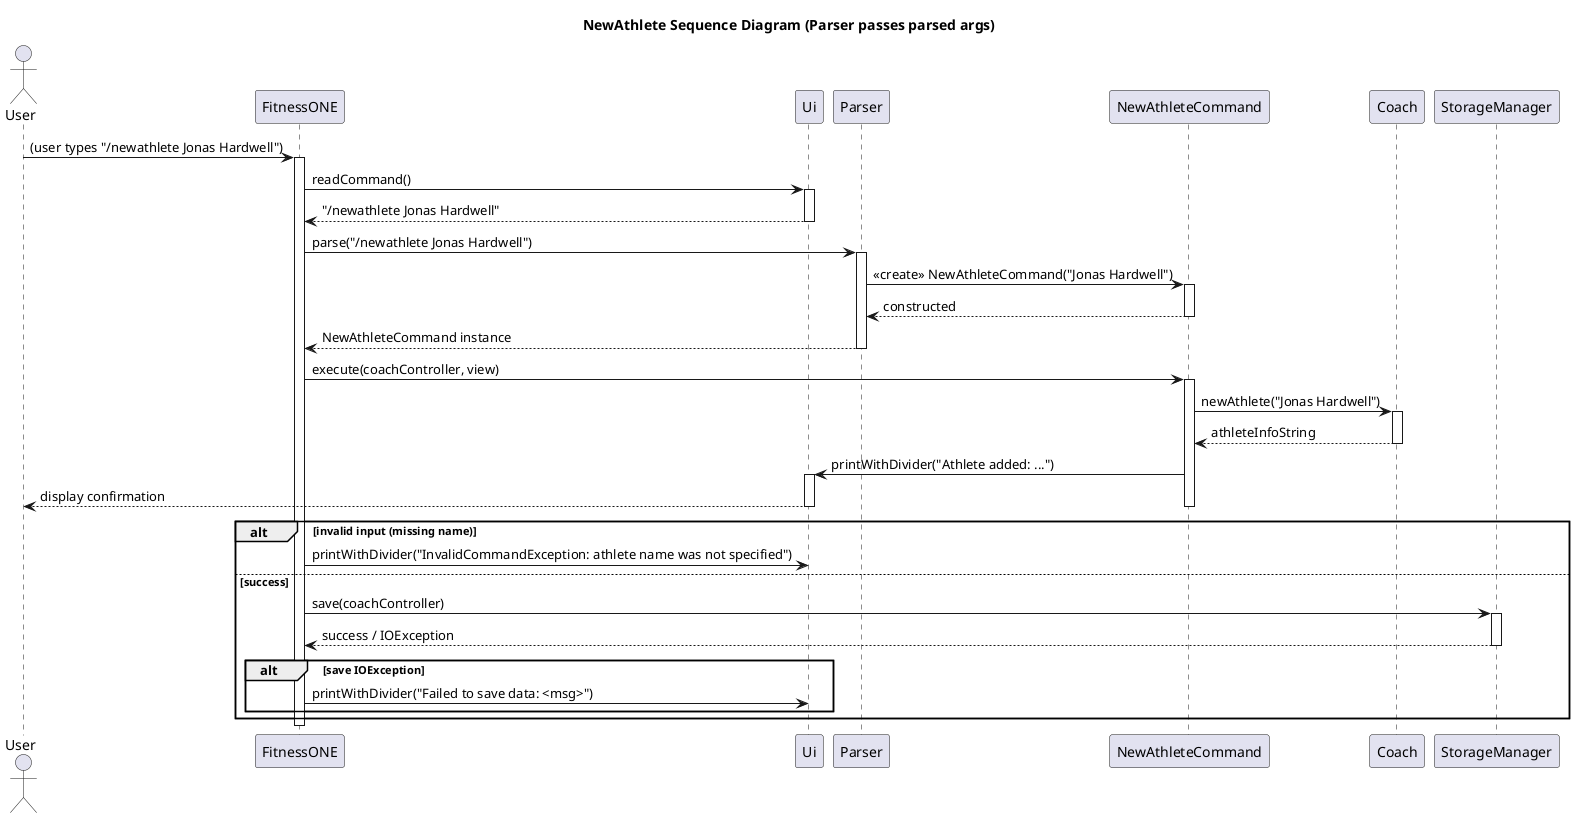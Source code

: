 @startuml
title NewAthlete Sequence Diagram (Parser passes parsed args)

actor User
participant FitnessONE
participant Ui
participant Parser
participant NewAthleteCommand
participant Coach
participant StorageManager

User -> FitnessONE: (user types "/newathlete Jonas Hardwell")
activate FitnessONE

FitnessONE -> Ui: readCommand()
activate Ui
Ui --> FitnessONE: "/newathlete Jonas Hardwell"
deactivate Ui

FitnessONE -> Parser: parse("/newathlete Jonas Hardwell")
activate Parser
' Parser parses arguments first, then constructs command with parsed params
Parser -> NewAthleteCommand: <<create>> NewAthleteCommand("Jonas Hardwell")
activate NewAthleteCommand
NewAthleteCommand --> Parser: constructed
deactivate NewAthleteCommand
Parser --> FitnessONE: NewAthleteCommand instance
deactivate Parser

FitnessONE -> NewAthleteCommand: execute(coachController, view)
activate NewAthleteCommand
NewAthleteCommand -> Coach: newAthlete("Jonas Hardwell")
activate Coach
Coach --> NewAthleteCommand: athleteInfoString
deactivate Coach
NewAthleteCommand -> Ui: printWithDivider("Athlete added: ...")
activate Ui
Ui --> User: display confirmation
deactivate Ui
deactivate NewAthleteCommand

alt invalid input (missing name)
    FitnessONE -> Ui: printWithDivider("InvalidCommandException: athlete name was not specified")
else success
    FitnessONE -> StorageManager: save(coachController)
    activate StorageManager
    StorageManager --> FitnessONE: success / IOException
    deactivate StorageManager

    alt save IOException
        FitnessONE -> Ui: printWithDivider("Failed to save data: <msg>")
    end
end

deactivate FitnessONE
@enduml
